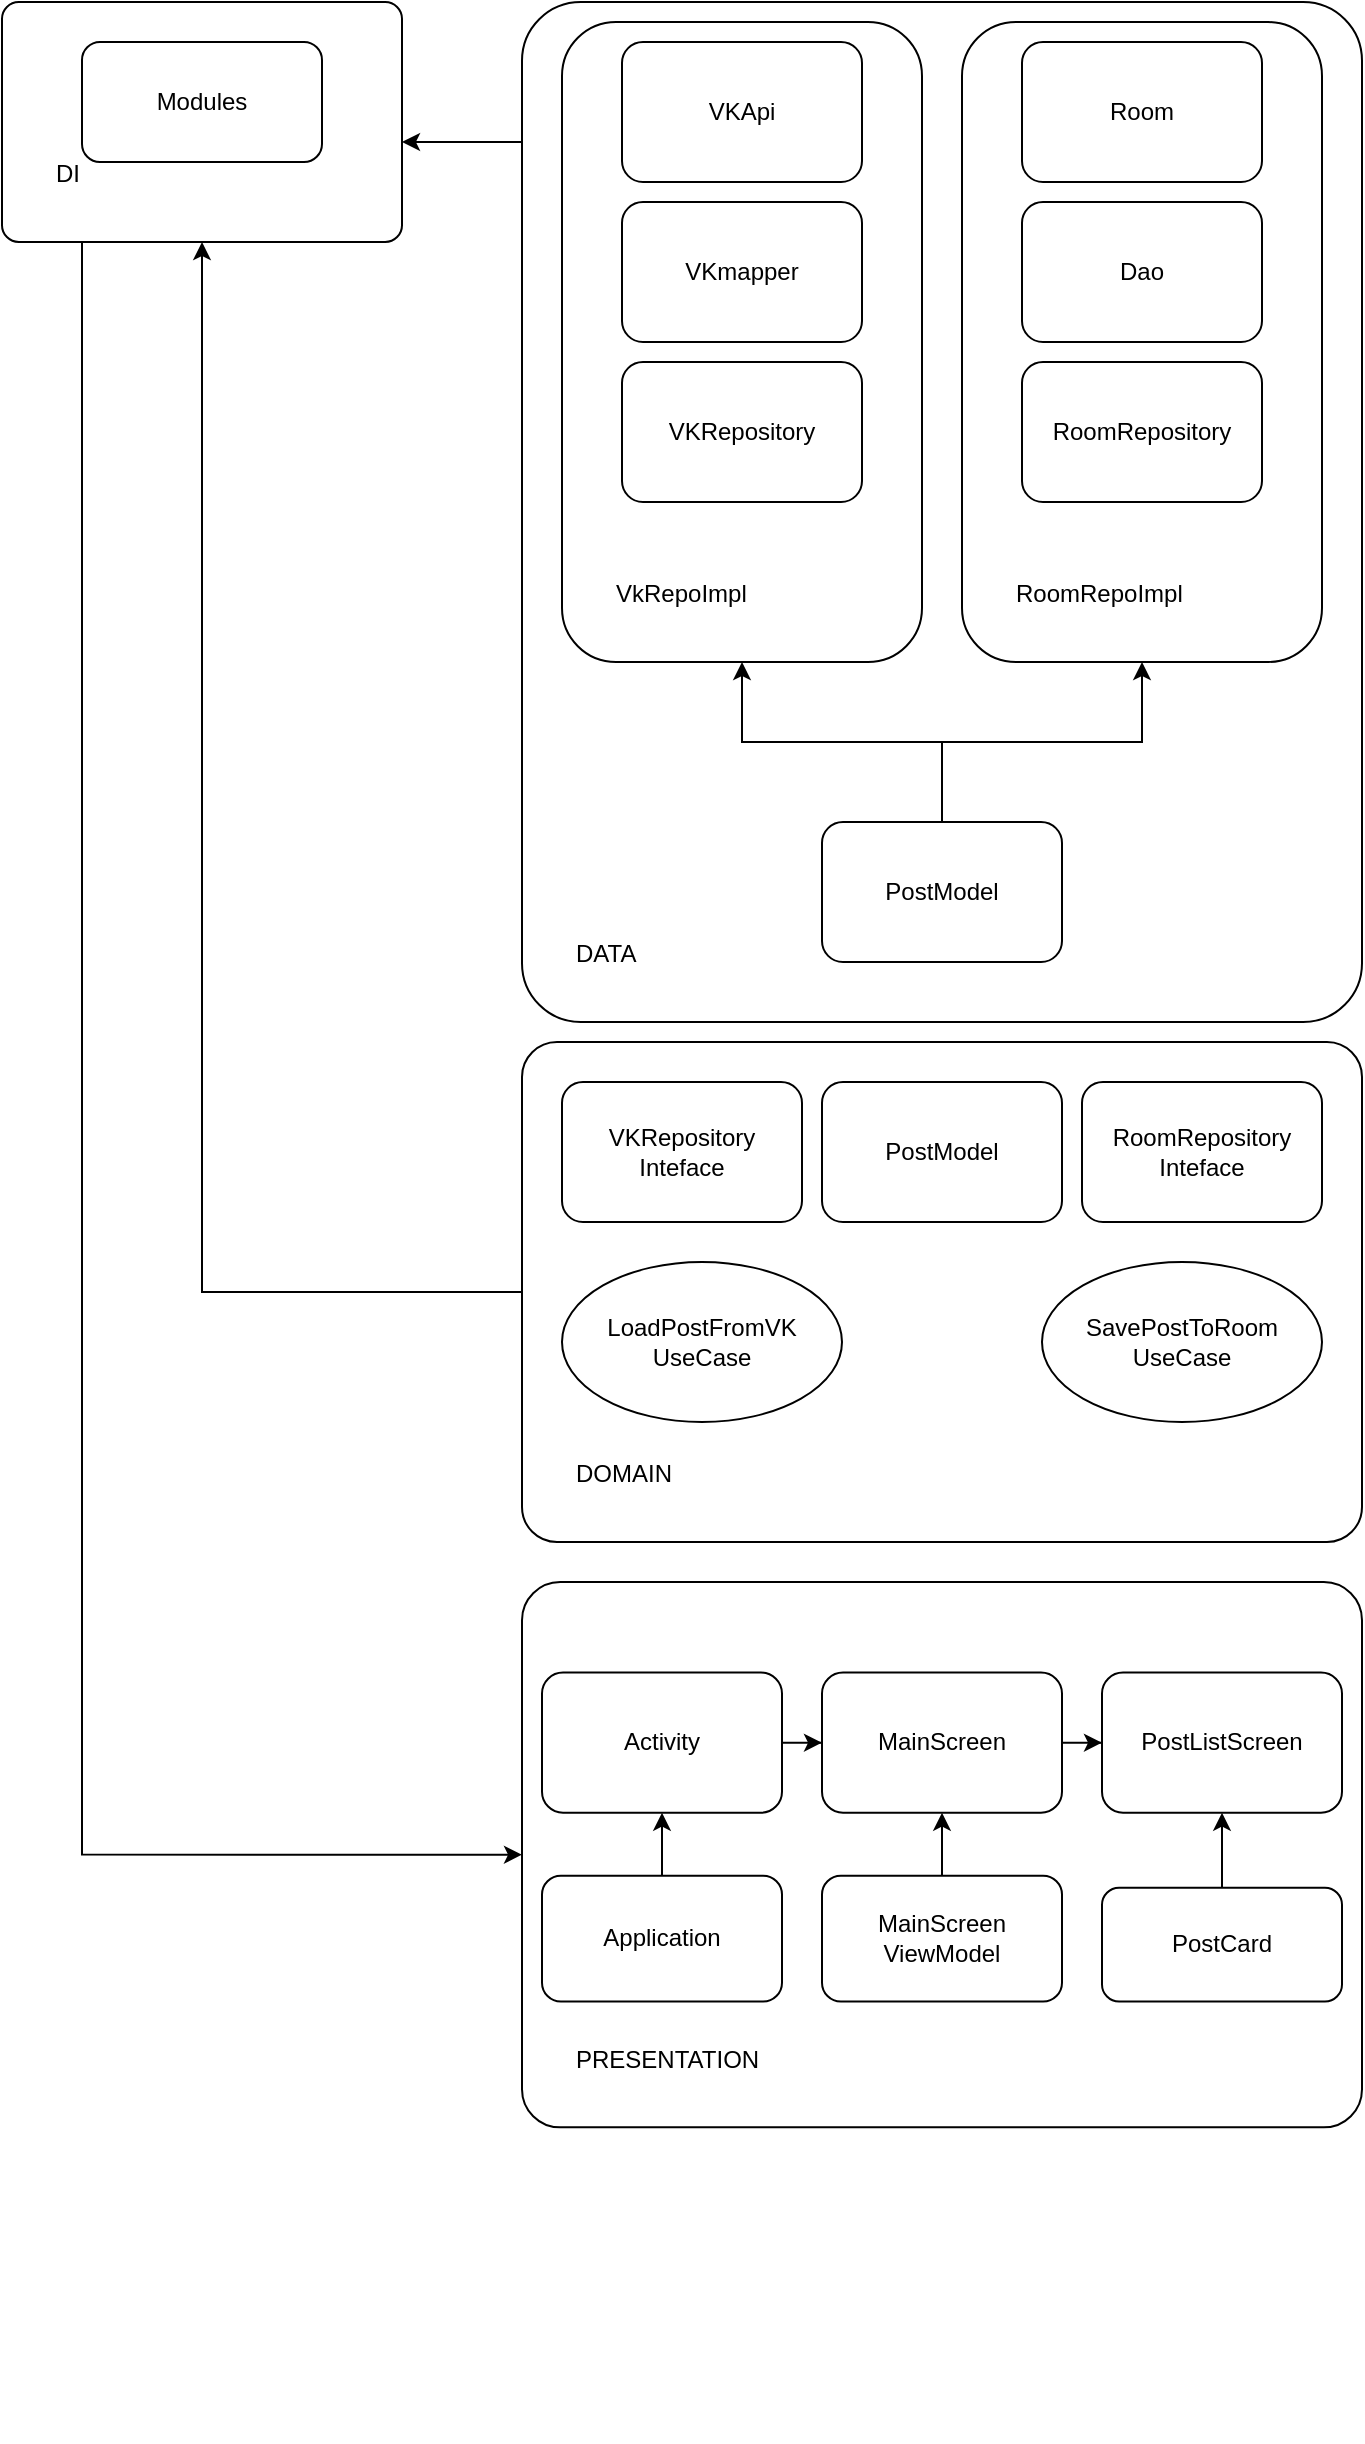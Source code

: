 <mxfile version="24.7.17">
  <diagram name="Страница — 1" id="HXIkvRpnmFtXcOeYY_Oi">
    <mxGraphModel dx="2887" dy="1784" grid="1" gridSize="10" guides="1" tooltips="1" connect="1" arrows="1" fold="1" page="0" pageScale="1" pageWidth="827" pageHeight="1169" math="0" shadow="0">
      <root>
        <mxCell id="0" />
        <mxCell id="1" parent="0" />
        <mxCell id="lBPEl-dU3KImqs1ATNGb-37" style="edgeStyle=orthogonalEdgeStyle;rounded=0;orthogonalLoop=1;jettySize=auto;html=1;" parent="1" source="lBPEl-dU3KImqs1ATNGb-1" target="lBPEl-dU3KImqs1ATNGb-20" edge="1">
          <mxGeometry relative="1" as="geometry">
            <Array as="points">
              <mxPoint x="-600" y="-670" />
              <mxPoint x="-600" y="-670" />
            </Array>
          </mxGeometry>
        </mxCell>
        <mxCell id="lBPEl-dU3KImqs1ATNGb-26" style="edgeStyle=orthogonalEdgeStyle;rounded=0;orthogonalLoop=1;jettySize=auto;html=1;entryX=0.5;entryY=1;entryDx=0;entryDy=0;" parent="1" source="lBPEl-dU3KImqs1ATNGb-15" target="lBPEl-dU3KImqs1ATNGb-20" edge="1">
          <mxGeometry relative="1" as="geometry" />
        </mxCell>
        <mxCell id="lBPEl-dU3KImqs1ATNGb-36" style="edgeStyle=orthogonalEdgeStyle;rounded=0;orthogonalLoop=1;jettySize=auto;html=1;entryX=0;entryY=0.5;entryDx=0;entryDy=0;" parent="1" source="lBPEl-dU3KImqs1ATNGb-20" target="lBPEl-dU3KImqs1ATNGb-28" edge="1">
          <mxGeometry relative="1" as="geometry">
            <mxPoint x="-740" y="150" as="targetPoint" />
            <Array as="points">
              <mxPoint x="-800" y="186" />
            </Array>
          </mxGeometry>
        </mxCell>
        <mxCell id="4k1ixBEGje6fpH0MjZ3--2" value="" style="group" vertex="1" connectable="0" parent="1">
          <mxGeometry x="-840" y="-740" width="200" height="330" as="geometry" />
        </mxCell>
        <mxCell id="lBPEl-dU3KImqs1ATNGb-20" value="DI" style="rounded=1;whiteSpace=wrap;html=1;align=left;spacingLeft=25;verticalAlign=bottom;spacingBottom=25;strokeColor=default;arcSize=7;fontFamily=Helvetica;fontSize=12;fontColor=default;fillColor=default;" parent="4k1ixBEGje6fpH0MjZ3--2" vertex="1">
          <mxGeometry width="200" height="120" as="geometry" />
        </mxCell>
        <mxCell id="lBPEl-dU3KImqs1ATNGb-22" value="Modules" style="rounded=1;whiteSpace=wrap;html=1;" parent="4k1ixBEGje6fpH0MjZ3--2" vertex="1">
          <mxGeometry x="40" y="20" width="120" height="60" as="geometry" />
        </mxCell>
        <mxCell id="4k1ixBEGje6fpH0MjZ3--6" value="" style="group" vertex="1" connectable="0" parent="1">
          <mxGeometry x="-580" y="-740" width="420" height="510" as="geometry" />
        </mxCell>
        <mxCell id="lBPEl-dU3KImqs1ATNGb-1" value="DATA" style="rounded=1;whiteSpace=wrap;html=1;align=left;spacingLeft=25;verticalAlign=bottom;spacingBottom=25;arcSize=7;strokeColor=default;fontFamily=Helvetica;fontSize=12;fontColor=default;fillColor=default;" parent="4k1ixBEGje6fpH0MjZ3--6" vertex="1">
          <mxGeometry width="420" height="510" as="geometry" />
        </mxCell>
        <mxCell id="lBPEl-dU3KImqs1ATNGb-12" value="PostModel" style="rounded=1;whiteSpace=wrap;html=1;" parent="4k1ixBEGje6fpH0MjZ3--6" vertex="1">
          <mxGeometry x="150" y="410" width="120" height="70" as="geometry" />
        </mxCell>
        <mxCell id="4k1ixBEGje6fpH0MjZ3--3" value="" style="group" vertex="1" connectable="0" parent="4k1ixBEGje6fpH0MjZ3--6">
          <mxGeometry x="20" y="10" width="180" height="320" as="geometry" />
        </mxCell>
        <mxCell id="lBPEl-dU3KImqs1ATNGb-10" value="VkRepoImpl" style="rounded=1;whiteSpace=wrap;html=1;verticalAlign=bottom;align=left;spacingLeft=25;spacingBottom=25;" parent="4k1ixBEGje6fpH0MjZ3--3" vertex="1">
          <mxGeometry width="180" height="320" as="geometry" />
        </mxCell>
        <mxCell id="lBPEl-dU3KImqs1ATNGb-2" value="VKRepository" style="rounded=1;whiteSpace=wrap;html=1;" parent="4k1ixBEGje6fpH0MjZ3--3" vertex="1">
          <mxGeometry x="30" y="170" width="120" height="70" as="geometry" />
        </mxCell>
        <mxCell id="lBPEl-dU3KImqs1ATNGb-4" value="VKmapper" style="rounded=1;whiteSpace=wrap;html=1;" parent="4k1ixBEGje6fpH0MjZ3--3" vertex="1">
          <mxGeometry x="30" y="90" width="120" height="70" as="geometry" />
        </mxCell>
        <mxCell id="lBPEl-dU3KImqs1ATNGb-5" value="VKApi" style="rounded=1;whiteSpace=wrap;html=1;" parent="4k1ixBEGje6fpH0MjZ3--3" vertex="1">
          <mxGeometry x="30" y="10" width="120" height="70" as="geometry" />
        </mxCell>
        <mxCell id="4k1ixBEGje6fpH0MjZ3--4" value="" style="group" vertex="1" connectable="0" parent="4k1ixBEGje6fpH0MjZ3--6">
          <mxGeometry x="220" y="10" width="180" height="320" as="geometry" />
        </mxCell>
        <mxCell id="lBPEl-dU3KImqs1ATNGb-11" value="RoomRepoImpl" style="rounded=1;whiteSpace=wrap;html=1;align=left;verticalAlign=bottom;spacingLeft=25;spacingBottom=25;" parent="4k1ixBEGje6fpH0MjZ3--4" vertex="1">
          <mxGeometry width="180" height="320" as="geometry" />
        </mxCell>
        <mxCell id="lBPEl-dU3KImqs1ATNGb-6" value="RoomRepository" style="rounded=1;whiteSpace=wrap;html=1;" parent="4k1ixBEGje6fpH0MjZ3--4" vertex="1">
          <mxGeometry x="30" y="170" width="120" height="70" as="geometry" />
        </mxCell>
        <mxCell id="lBPEl-dU3KImqs1ATNGb-7" value="Dao" style="rounded=1;whiteSpace=wrap;html=1;" parent="4k1ixBEGje6fpH0MjZ3--4" vertex="1">
          <mxGeometry x="30" y="90" width="120" height="70" as="geometry" />
        </mxCell>
        <mxCell id="lBPEl-dU3KImqs1ATNGb-8" value="Room" style="rounded=1;whiteSpace=wrap;html=1;" parent="4k1ixBEGje6fpH0MjZ3--4" vertex="1">
          <mxGeometry x="30" y="10" width="120" height="70" as="geometry" />
        </mxCell>
        <mxCell id="lBPEl-dU3KImqs1ATNGb-13" style="edgeStyle=orthogonalEdgeStyle;rounded=0;orthogonalLoop=1;jettySize=auto;html=1;entryX=0.5;entryY=1;entryDx=0;entryDy=0;" parent="4k1ixBEGje6fpH0MjZ3--6" source="lBPEl-dU3KImqs1ATNGb-12" target="lBPEl-dU3KImqs1ATNGb-10" edge="1">
          <mxGeometry relative="1" as="geometry" />
        </mxCell>
        <mxCell id="lBPEl-dU3KImqs1ATNGb-14" style="edgeStyle=orthogonalEdgeStyle;rounded=0;orthogonalLoop=1;jettySize=auto;html=1;entryX=0.5;entryY=1;entryDx=0;entryDy=0;" parent="4k1ixBEGje6fpH0MjZ3--6" source="lBPEl-dU3KImqs1ATNGb-12" target="lBPEl-dU3KImqs1ATNGb-11" edge="1">
          <mxGeometry relative="1" as="geometry" />
        </mxCell>
        <mxCell id="4k1ixBEGje6fpH0MjZ3--7" value="" style="group" vertex="1" connectable="0" parent="1">
          <mxGeometry x="-580" y="-220" width="420" height="250" as="geometry" />
        </mxCell>
        <mxCell id="lBPEl-dU3KImqs1ATNGb-15" value="DOMAIN" style="rounded=1;whiteSpace=wrap;html=1;align=left;spacingLeft=25;verticalAlign=bottom;spacingBottom=25;arcSize=7;strokeColor=default;fontFamily=Helvetica;fontSize=12;fontColor=default;fillColor=default;" parent="4k1ixBEGje6fpH0MjZ3--7" vertex="1">
          <mxGeometry width="420" height="250" as="geometry" />
        </mxCell>
        <mxCell id="lBPEl-dU3KImqs1ATNGb-16" value="PostModel" style="rounded=1;whiteSpace=wrap;html=1;" parent="4k1ixBEGje6fpH0MjZ3--7" vertex="1">
          <mxGeometry x="150" y="20" width="120" height="70" as="geometry" />
        </mxCell>
        <mxCell id="lBPEl-dU3KImqs1ATNGb-17" value="LoadPostFromVK&lt;div&gt;UseCase&lt;/div&gt;" style="ellipse;whiteSpace=wrap;html=1;" parent="4k1ixBEGje6fpH0MjZ3--7" vertex="1">
          <mxGeometry x="20" y="110" width="140" height="80" as="geometry" />
        </mxCell>
        <mxCell id="lBPEl-dU3KImqs1ATNGb-18" value="VKRepository&lt;div&gt;Inteface&lt;/div&gt;" style="rounded=1;whiteSpace=wrap;html=1;" parent="4k1ixBEGje6fpH0MjZ3--7" vertex="1">
          <mxGeometry x="20" y="20" width="120" height="70" as="geometry" />
        </mxCell>
        <mxCell id="lBPEl-dU3KImqs1ATNGb-19" value="RoomRepository&lt;div&gt;Inteface&lt;/div&gt;" style="rounded=1;whiteSpace=wrap;html=1;" parent="4k1ixBEGje6fpH0MjZ3--7" vertex="1">
          <mxGeometry x="280" y="20" width="120" height="70" as="geometry" />
        </mxCell>
        <mxCell id="lBPEl-dU3KImqs1ATNGb-27" value="SavePostToRoom&lt;div&gt;UseCase&lt;/div&gt;" style="ellipse;whiteSpace=wrap;html=1;" parent="4k1ixBEGje6fpH0MjZ3--7" vertex="1">
          <mxGeometry x="260" y="110" width="140" height="80" as="geometry" />
        </mxCell>
        <mxCell id="4k1ixBEGje6fpH0MjZ3--8" value="" style="group" vertex="1" connectable="0" parent="1">
          <mxGeometry x="-580" y="50" width="420" height="430" as="geometry" />
        </mxCell>
        <mxCell id="lBPEl-dU3KImqs1ATNGb-28" value="PRESENTATION" style="rounded=1;whiteSpace=wrap;html=1;align=left;spacingLeft=25;verticalAlign=bottom;spacingBottom=25;arcSize=7;strokeColor=default;fontFamily=Helvetica;fontSize=12;fontColor=default;fillColor=default;" parent="4k1ixBEGje6fpH0MjZ3--8" vertex="1">
          <mxGeometry width="420" height="272.683" as="geometry" />
        </mxCell>
        <mxCell id="lBPEl-dU3KImqs1ATNGb-29" value="Activity" style="rounded=1;whiteSpace=wrap;html=1;strokeColor=default;align=center;verticalAlign=middle;fontFamily=Helvetica;fontSize=12;fontColor=default;fillColor=default;" parent="4k1ixBEGje6fpH0MjZ3--8" vertex="1">
          <mxGeometry x="10" y="45.265" width="120" height="70.1" as="geometry" />
        </mxCell>
        <mxCell id="lBPEl-dU3KImqs1ATNGb-30" value="MainScreen" style="rounded=1;whiteSpace=wrap;html=1;strokeColor=default;align=center;verticalAlign=middle;fontFamily=Helvetica;fontSize=12;fontColor=default;fillColor=default;" parent="4k1ixBEGje6fpH0MjZ3--8" vertex="1">
          <mxGeometry x="150" y="45.265" width="120" height="70.1" as="geometry" />
        </mxCell>
        <mxCell id="lBPEl-dU3KImqs1ATNGb-31" value="PostListScreen" style="rounded=1;whiteSpace=wrap;html=1;strokeColor=default;align=center;verticalAlign=middle;fontFamily=Helvetica;fontSize=12;fontColor=default;fillColor=default;" parent="4k1ixBEGje6fpH0MjZ3--8" vertex="1">
          <mxGeometry x="290" y="45.265" width="120" height="70.1" as="geometry" />
        </mxCell>
        <mxCell id="lBPEl-dU3KImqs1ATNGb-34" value="MainScreen&lt;div&gt;ViewModel&lt;/div&gt;" style="rounded=1;whiteSpace=wrap;html=1;" parent="4k1ixBEGje6fpH0MjZ3--8" vertex="1">
          <mxGeometry x="150" y="146.829" width="120" height="62.927" as="geometry" />
        </mxCell>
        <mxCell id="lBPEl-dU3KImqs1ATNGb-38" value="PostCard" style="rounded=1;whiteSpace=wrap;html=1;" parent="4k1ixBEGje6fpH0MjZ3--8" vertex="1">
          <mxGeometry x="290" y="152.902" width="120" height="56.854" as="geometry" />
        </mxCell>
        <mxCell id="lBPEl-dU3KImqs1ATNGb-32" style="edgeStyle=orthogonalEdgeStyle;rounded=0;orthogonalLoop=1;jettySize=auto;html=1;" parent="4k1ixBEGje6fpH0MjZ3--8" source="lBPEl-dU3KImqs1ATNGb-29" target="lBPEl-dU3KImqs1ATNGb-30" edge="1">
          <mxGeometry relative="1" as="geometry" />
        </mxCell>
        <mxCell id="lBPEl-dU3KImqs1ATNGb-33" value="" style="edgeStyle=orthogonalEdgeStyle;rounded=0;orthogonalLoop=1;jettySize=auto;html=1;" parent="4k1ixBEGje6fpH0MjZ3--8" source="lBPEl-dU3KImqs1ATNGb-30" target="lBPEl-dU3KImqs1ATNGb-31" edge="1">
          <mxGeometry relative="1" as="geometry" />
        </mxCell>
        <mxCell id="lBPEl-dU3KImqs1ATNGb-35" style="edgeStyle=orthogonalEdgeStyle;rounded=0;orthogonalLoop=1;jettySize=auto;html=1;" parent="4k1ixBEGje6fpH0MjZ3--8" source="lBPEl-dU3KImqs1ATNGb-34" target="lBPEl-dU3KImqs1ATNGb-30" edge="1">
          <mxGeometry relative="1" as="geometry" />
        </mxCell>
        <mxCell id="lBPEl-dU3KImqs1ATNGb-39" value="" style="edgeStyle=orthogonalEdgeStyle;rounded=0;orthogonalLoop=1;jettySize=auto;html=1;" parent="4k1ixBEGje6fpH0MjZ3--8" source="lBPEl-dU3KImqs1ATNGb-38" target="lBPEl-dU3KImqs1ATNGb-31" edge="1">
          <mxGeometry relative="1" as="geometry" />
        </mxCell>
        <mxCell id="4k1ixBEGje6fpH0MjZ3--9" style="edgeStyle=orthogonalEdgeStyle;rounded=0;orthogonalLoop=1;jettySize=auto;html=1;" edge="1" parent="4k1ixBEGje6fpH0MjZ3--8" source="lBPEl-dU3KImqs1ATNGb-23" target="lBPEl-dU3KImqs1ATNGb-29">
          <mxGeometry relative="1" as="geometry" />
        </mxCell>
        <mxCell id="lBPEl-dU3KImqs1ATNGb-23" value="Application" style="rounded=1;whiteSpace=wrap;html=1;" parent="4k1ixBEGje6fpH0MjZ3--8" vertex="1">
          <mxGeometry x="10" y="146.829" width="120" height="62.927" as="geometry" />
        </mxCell>
      </root>
    </mxGraphModel>
  </diagram>
</mxfile>
